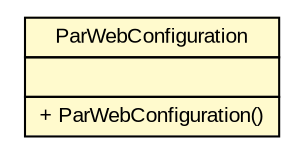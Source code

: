 #!/usr/local/bin/dot
#
# Class diagram 
# Generated by UMLGraph version R5_6 (http://www.umlgraph.org/)
#

digraph G {
	edge [fontname="arial",fontsize=10,labelfontname="arial",labelfontsize=10];
	node [fontname="arial",fontsize=10,shape=plaintext];
	nodesep=0.25;
	ranksep=0.5;
	// br.gov.to.sefaz.par.configuration.ParWebConfiguration
	c544852 [label=<<table title="br.gov.to.sefaz.par.configuration.ParWebConfiguration" border="0" cellborder="1" cellspacing="0" cellpadding="2" port="p" bgcolor="lemonChiffon" href="./ParWebConfiguration.html">
		<tr><td><table border="0" cellspacing="0" cellpadding="1">
<tr><td align="center" balign="center"> ParWebConfiguration </td></tr>
		</table></td></tr>
		<tr><td><table border="0" cellspacing="0" cellpadding="1">
<tr><td align="left" balign="left">  </td></tr>
		</table></td></tr>
		<tr><td><table border="0" cellspacing="0" cellpadding="1">
<tr><td align="left" balign="left"> + ParWebConfiguration() </td></tr>
		</table></td></tr>
		</table>>, URL="./ParWebConfiguration.html", fontname="arial", fontcolor="black", fontsize=10.0];
}

